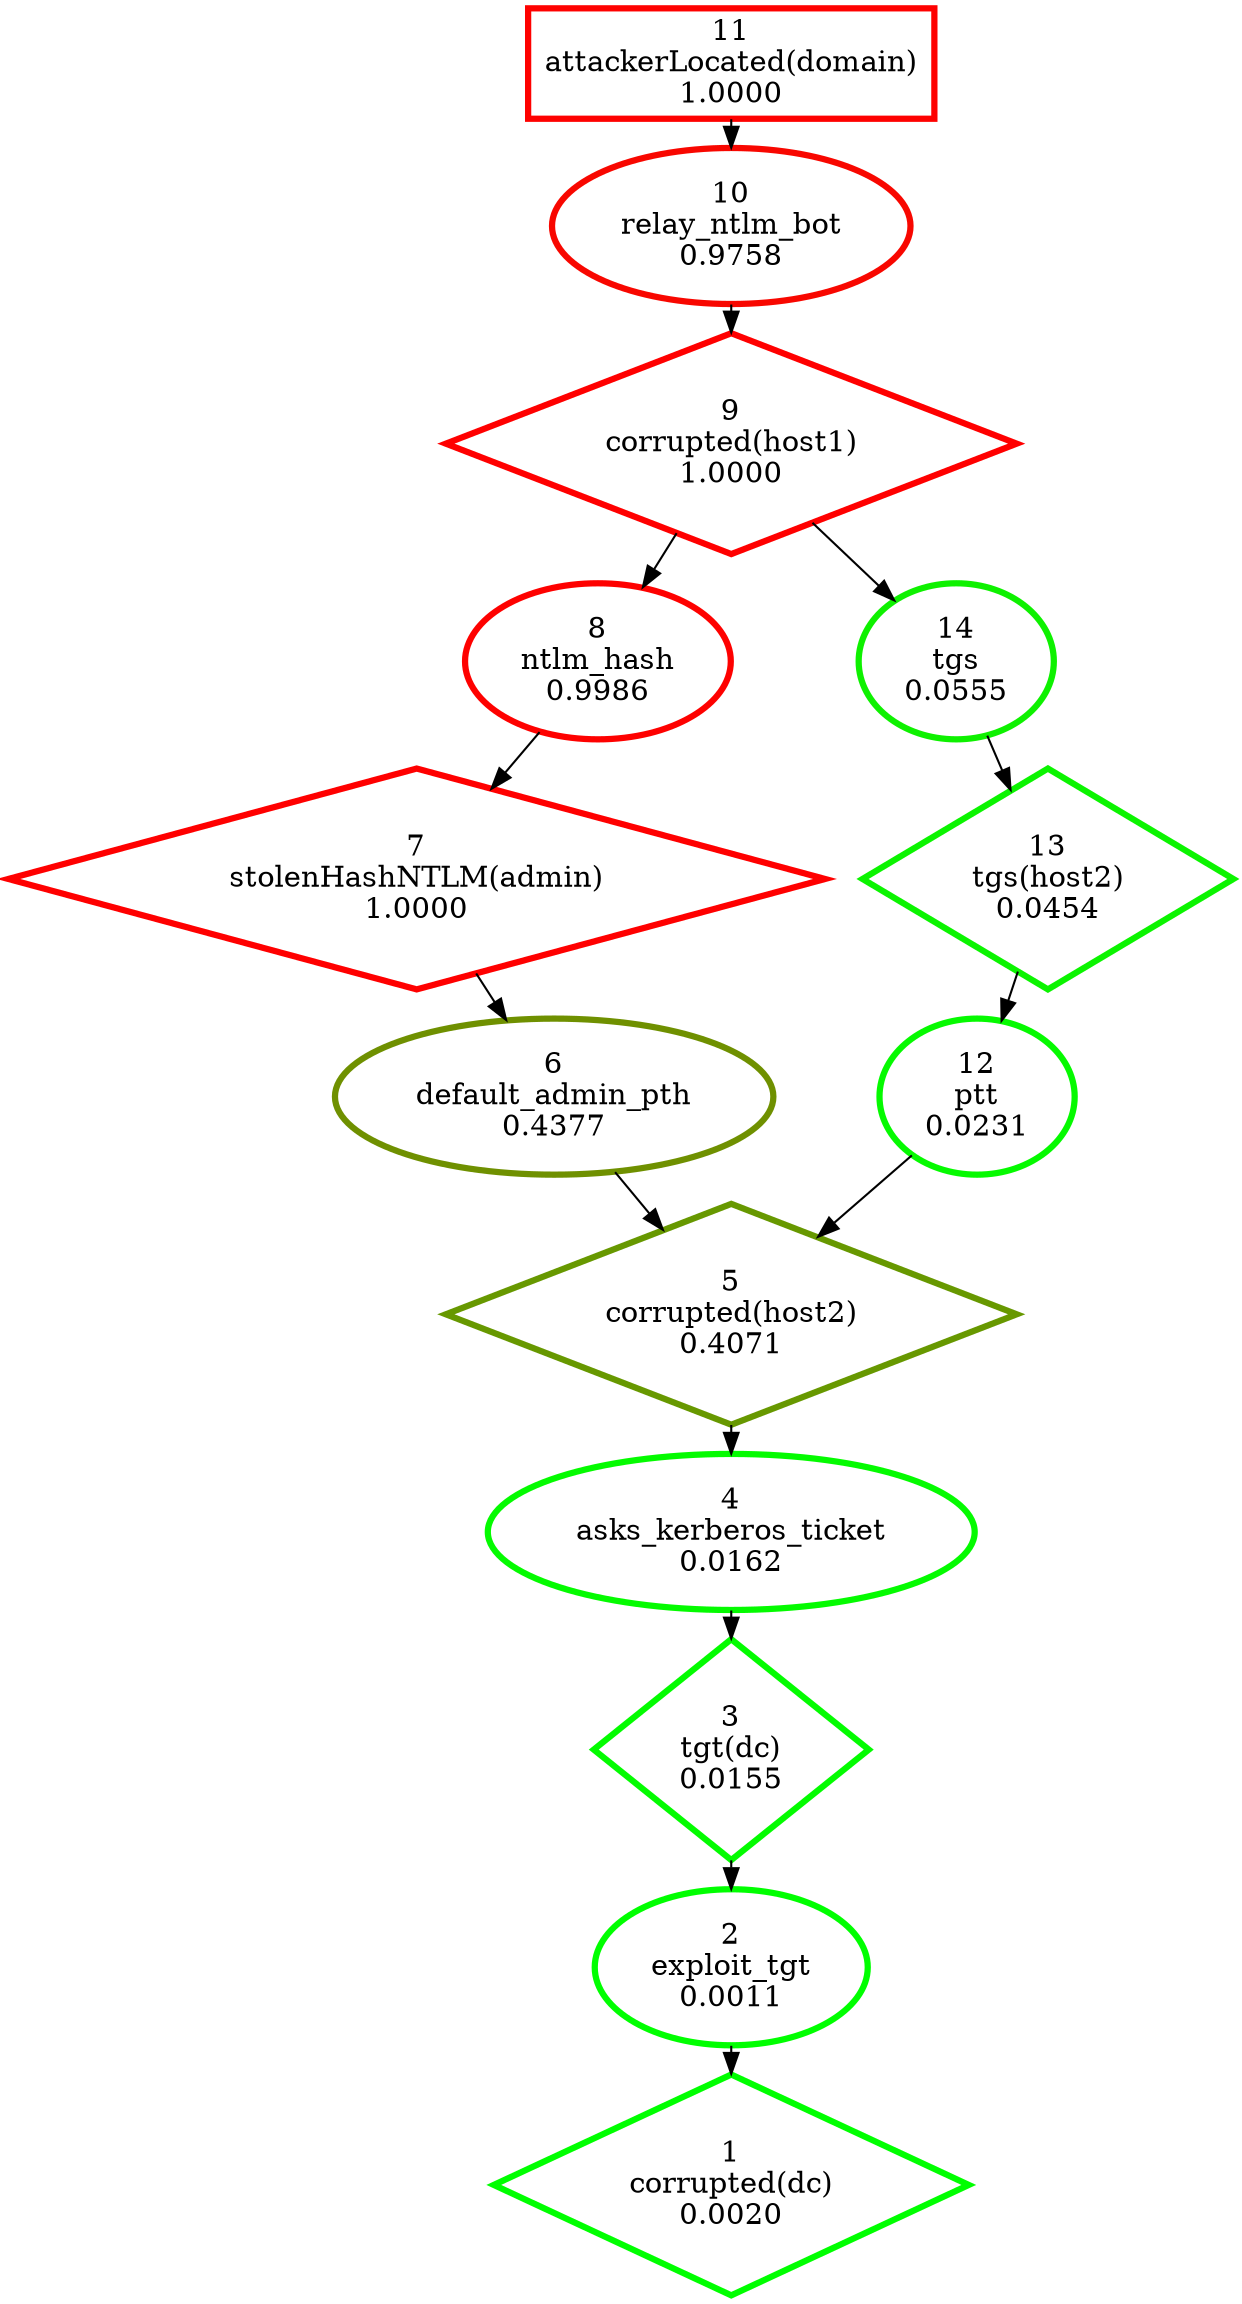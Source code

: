 digraph G {
ranksep=0.2;
  "1" [label="1\ncorrupted(dc)\n0.0020", color="#00FF00", penwidth=3, shape="diamond"];
  "2" [label="2\nexploit_tgt\n0.0011", color="#00FF00", penwidth=3, shape="ellipse"];
  "3" [label="3\ntgt(dc)\n0.0155", color="#03FC00", penwidth=3, shape="diamond"];
  "4" [label="4\nasks_kerberos_ticket\n0.0162", color="#04FB00", penwidth=3, shape="ellipse"];
  "5" [label="5\ncorrupted(host2)\n0.4071", color="#679800", penwidth=3, shape="diamond"];
  "6" [label="6\ndefault_admin_pth\n0.4377", color="#6F9000", penwidth=3, shape="ellipse"];
  "7" [label="7\nstolenHashNTLM(admin)\n1.0000", color="#FF0000", penwidth=3, shape="diamond"];
  "8" [label="8\nntlm_hash\n0.9986", color="#FE0100", penwidth=3, shape="ellipse"];
  "9" [label="9\ncorrupted(host1)\n1.0000", color="#FF0000", penwidth=3, shape="diamond"];
  "10" [label="10\nrelay_ntlm_bot\n0.9758", color="#F80700", penwidth=3, shape="ellipse"];
  "11" [label="11\nattackerLocated(domain)\n1.0000", color="#FE0100", penwidth=3, shape="box"];
  "12" [label="12\nptt\n0.0231", color="#05FA00", penwidth=3, shape="ellipse"];
  "13" [label="13\ntgs(host2)\n0.0454", color="#0BF400", penwidth=3, shape="diamond"];
  "14" [label="14\ntgs\n0.0555", color="#0EF100", penwidth=3, shape="ellipse"];
  "11" -> "10";
  "10" -> "9";
  "9" -> "8";
  "9" -> "14";
  "8" -> "7";
  "7" -> "6";
  "6" -> "5";
  "5" -> "4";
  "14" -> "13";
  "13" -> "12";
  "12" -> "5";
  "4" -> "3";
  "3" -> "2";
  "2" -> "1";
}